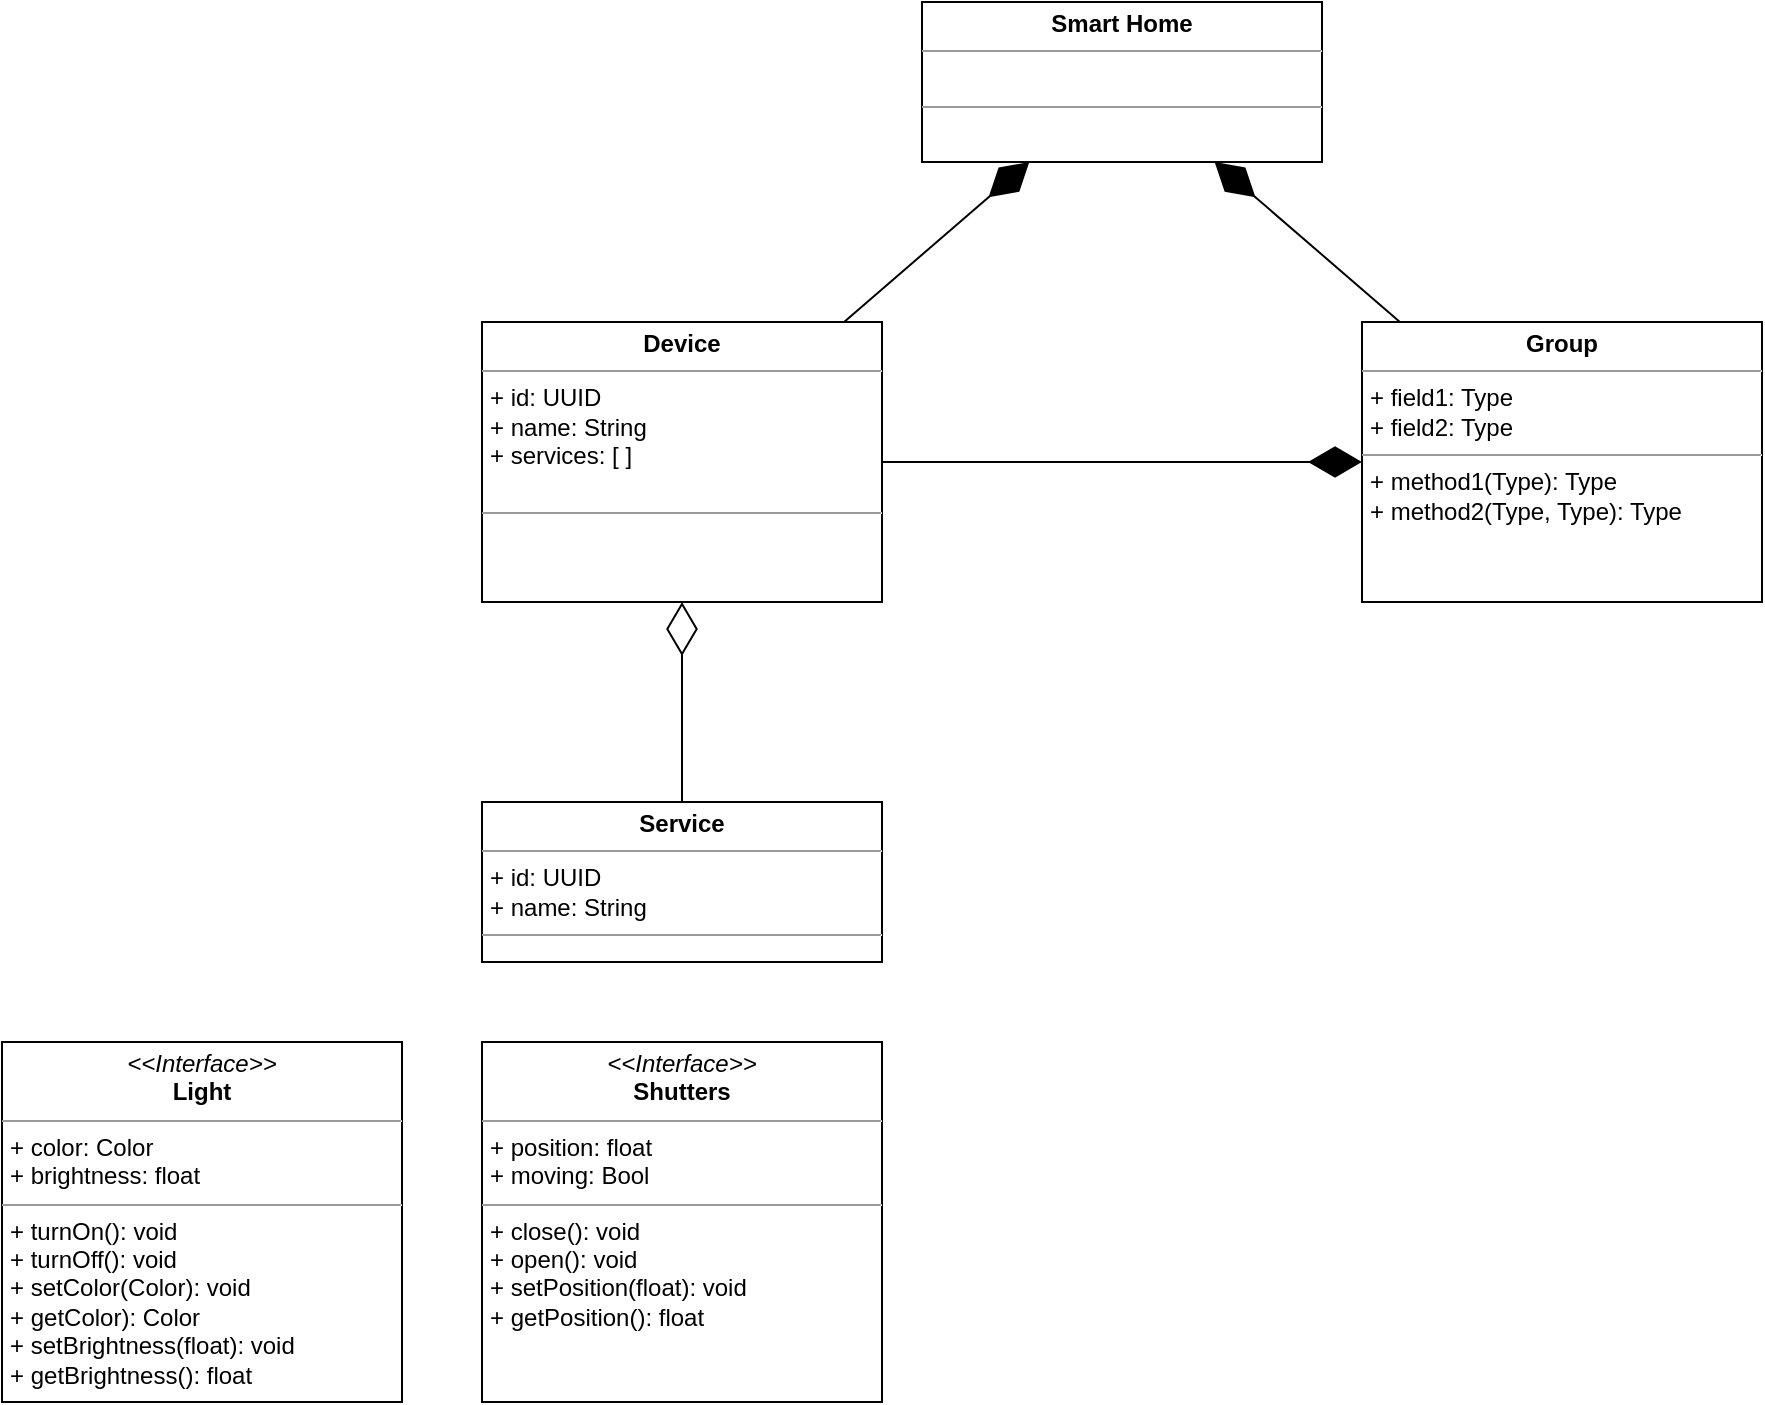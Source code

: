 <mxfile version="14.1.8" type="device"><diagram name="Page-1" id="7Jh5rjHY7JXz1SiuXTTY"><mxGraphModel dx="2272" dy="832" grid="1" gridSize="10" guides="1" tooltips="1" connect="1" arrows="1" fold="1" page="1" pageScale="1" pageWidth="850" pageHeight="1100" math="0" shadow="0"><root><mxCell id="0"/><mxCell id="1" parent="0"/><mxCell id="MqYKyma9Fw4iBzDnA19P-1" value="&lt;p style=&quot;margin:0px;margin-top:4px;text-align:center;&quot;&gt;&lt;b&gt;Smart Home&lt;/b&gt;&lt;/p&gt;&lt;hr size=&quot;1&quot;&gt;&lt;p style=&quot;margin:0px;margin-left:4px;&quot;&gt;&lt;br&gt;&lt;/p&gt;&lt;hr size=&quot;1&quot;&gt;&lt;p style=&quot;margin:0px;margin-left:4px;&quot;&gt;&lt;br&gt;&lt;/p&gt;" style="verticalAlign=top;align=left;overflow=fill;fontSize=12;fontFamily=Helvetica;html=1;whiteSpace=wrap;" parent="1" vertex="1"><mxGeometry x="340" y="280" width="200" height="80" as="geometry"/></mxCell><mxCell id="MqYKyma9Fw4iBzDnA19P-2" value="&lt;p style=&quot;margin:0px;margin-top:4px;text-align:center;&quot;&gt;&lt;b&gt;Group&lt;/b&gt;&lt;/p&gt;&lt;hr size=&quot;1&quot;&gt;&lt;p style=&quot;margin:0px;margin-left:4px;&quot;&gt;+ field1: Type&lt;br&gt;+ field2: Type&lt;/p&gt;&lt;hr size=&quot;1&quot;&gt;&lt;p style=&quot;margin:0px;margin-left:4px;&quot;&gt;+ method1(Type): Type&lt;br&gt;+ method2(Type, Type): Type&lt;/p&gt;" style="verticalAlign=top;align=left;overflow=fill;fontSize=12;fontFamily=Helvetica;html=1;whiteSpace=wrap;" parent="1" vertex="1"><mxGeometry x="560" y="440" width="200" height="140" as="geometry"/></mxCell><mxCell id="MqYKyma9Fw4iBzDnA19P-3" value="&lt;p style=&quot;margin:0px;margin-top:4px;text-align:center;&quot;&gt;&lt;b&gt;Device&lt;/b&gt;&lt;/p&gt;&lt;hr size=&quot;1&quot;&gt;&lt;p style=&quot;margin:0px;margin-left:4px;&quot;&gt;+ id: UUID&lt;/p&gt;&lt;p style=&quot;margin:0px;margin-left:4px;&quot;&gt;+ name: String&lt;/p&gt;&lt;p style=&quot;margin:0px;margin-left:4px;&quot;&gt;+ services: [ ]&lt;br&gt;&lt;br&gt;&lt;/p&gt;&lt;hr size=&quot;1&quot;&gt;&lt;p style=&quot;margin:0px;margin-left:4px;&quot;&gt;&lt;br&gt;&lt;/p&gt;" style="verticalAlign=top;align=left;overflow=fill;fontSize=12;fontFamily=Helvetica;html=1;whiteSpace=wrap;" parent="1" vertex="1"><mxGeometry x="120" y="440" width="200" height="140" as="geometry"/></mxCell><mxCell id="MqYKyma9Fw4iBzDnA19P-4" value="&lt;p style=&quot;margin: 0px ; margin-top: 4px ; text-align: center&quot;&gt;&lt;b&gt;Service&lt;/b&gt;&lt;/p&gt;&lt;hr size=&quot;1&quot;&gt;&lt;p style=&quot;margin: 0px ; margin-left: 4px&quot;&gt;+ id: UUID&lt;br&gt;+ name: String&lt;/p&gt;&lt;hr size=&quot;1&quot;&gt;&lt;p style=&quot;margin: 0px ; margin-left: 4px&quot;&gt;&lt;br&gt;&lt;/p&gt;" style="verticalAlign=top;align=left;overflow=fill;fontSize=12;fontFamily=Helvetica;html=1;whiteSpace=wrap;" parent="1" vertex="1"><mxGeometry x="120" y="680" width="200" height="80" as="geometry"/></mxCell><mxCell id="MqYKyma9Fw4iBzDnA19P-5" value="" style="endArrow=diamondThin;endFill=0;endSize=24;html=1;rounded=0;" parent="1" source="MqYKyma9Fw4iBzDnA19P-4" target="MqYKyma9Fw4iBzDnA19P-3" edge="1"><mxGeometry width="160" relative="1" as="geometry"><mxPoint x="100" y="620" as="sourcePoint"/><mxPoint x="260" y="620" as="targetPoint"/></mxGeometry></mxCell><mxCell id="MqYKyma9Fw4iBzDnA19P-6" value="" style="endArrow=diamondThin;endFill=1;endSize=24;html=1;rounded=0;" parent="1" source="MqYKyma9Fw4iBzDnA19P-3" target="MqYKyma9Fw4iBzDnA19P-2" edge="1"><mxGeometry width="160" relative="1" as="geometry"><mxPoint x="340" y="510" as="sourcePoint"/><mxPoint x="500" y="510" as="targetPoint"/></mxGeometry></mxCell><mxCell id="MqYKyma9Fw4iBzDnA19P-28" value="" style="endArrow=diamondThin;endFill=1;endSize=24;html=1;rounded=0;" parent="1" source="MqYKyma9Fw4iBzDnA19P-3" target="MqYKyma9Fw4iBzDnA19P-1" edge="1"><mxGeometry width="160" relative="1" as="geometry"><mxPoint x="170" y="380" as="sourcePoint"/><mxPoint x="330" y="380" as="targetPoint"/></mxGeometry></mxCell><mxCell id="MqYKyma9Fw4iBzDnA19P-29" value="" style="endArrow=diamondThin;endFill=1;endSize=24;html=1;rounded=0;" parent="1" source="MqYKyma9Fw4iBzDnA19P-2" target="MqYKyma9Fw4iBzDnA19P-1" edge="1"><mxGeometry width="160" relative="1" as="geometry"><mxPoint x="308" y="450" as="sourcePoint"/><mxPoint x="413" y="350" as="targetPoint"/></mxGeometry></mxCell><mxCell id="oWrdHtfC2bAh7_c6v_rW-2" value="&lt;p style=&quot;margin: 0px ; margin-top: 4px ; text-align: center&quot;&gt;&lt;i&gt;&amp;lt;&amp;lt;Interface&amp;gt;&amp;gt;&lt;/i&gt;&lt;br&gt;&lt;b&gt;Light&lt;/b&gt;&lt;/p&gt;&lt;hr size=&quot;1&quot;&gt;&lt;p style=&quot;margin: 0px ; margin-left: 4px&quot;&gt;+ color: Color&lt;/p&gt;&lt;p style=&quot;margin: 0px ; margin-left: 4px&quot;&gt;+ brightness: float&lt;/p&gt;&lt;hr size=&quot;1&quot;&gt;&lt;p style=&quot;margin: 0px ; margin-left: 4px&quot;&gt;+ turnOn(): void&lt;br&gt;+ turnOff(): void&lt;/p&gt;&lt;p style=&quot;margin: 0px ; margin-left: 4px&quot;&gt;+ setColor(Color): void&lt;/p&gt;&lt;p style=&quot;margin: 0px ; margin-left: 4px&quot;&gt;+ getColor): Color&lt;/p&gt;&lt;p style=&quot;margin: 0px ; margin-left: 4px&quot;&gt;+ setBrightness(float): void&lt;/p&gt;&lt;p style=&quot;margin: 0px ; margin-left: 4px&quot;&gt;+ getBrightness(): float&lt;/p&gt;" style="verticalAlign=top;align=left;overflow=fill;fontSize=12;fontFamily=Helvetica;html=1;" vertex="1" parent="1"><mxGeometry x="-120" y="800" width="200" height="180" as="geometry"/></mxCell><mxCell id="oWrdHtfC2bAh7_c6v_rW-3" value="&lt;p style=&quot;margin: 0px ; margin-top: 4px ; text-align: center&quot;&gt;&lt;i&gt;&amp;lt;&amp;lt;Interface&amp;gt;&amp;gt;&lt;/i&gt;&lt;br&gt;&lt;b&gt;Shutters&lt;/b&gt;&lt;/p&gt;&lt;hr size=&quot;1&quot;&gt;&lt;p style=&quot;margin: 0px ; margin-left: 4px&quot;&gt;+ position: float&lt;br&gt;&lt;/p&gt;&lt;p style=&quot;margin: 0px ; margin-left: 4px&quot;&gt;+ moving: Bool&lt;/p&gt;&lt;hr size=&quot;1&quot;&gt;&lt;p style=&quot;margin: 0px ; margin-left: 4px&quot;&gt;+ close(): void&lt;/p&gt;&lt;p style=&quot;margin: 0px ; margin-left: 4px&quot;&gt;+ open(): void&lt;/p&gt;&lt;p style=&quot;margin: 0px ; margin-left: 4px&quot;&gt;+ setPosition(float): void&lt;/p&gt;&lt;p style=&quot;margin: 0px ; margin-left: 4px&quot;&gt;+ getPosition(): float&lt;/p&gt;" style="verticalAlign=top;align=left;overflow=fill;fontSize=12;fontFamily=Helvetica;html=1;" vertex="1" parent="1"><mxGeometry x="120" y="800" width="200" height="180" as="geometry"/></mxCell></root></mxGraphModel></diagram></mxfile>